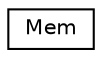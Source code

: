 digraph G
{
 // INTERACTIVE_SVG=YES
  edge [fontname="Helvetica",fontsize="10",labelfontname="Helvetica",labelfontsize="10"];
  node [fontname="Helvetica",fontsize="10",shape=record];
  rankdir="LR";
  Node1 [label="Mem",height=0.2,width=0.4,color="black", fillcolor="white", style="filled",URL="$df/d48/struct_mem.html"];
}
